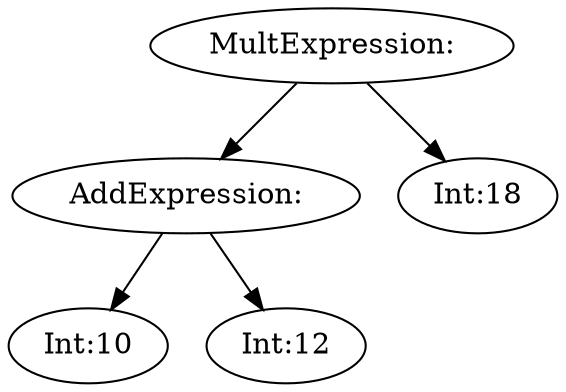 digraph {
n0 [label="MultExpression:"];
n1 [label="AddExpression:"];
n2 [label="Int:10"];
n1 -> n2
n3 [label="Int:12"];
n1 -> n3
n0 -> n1
n4 [label="Int:18"];
n0 -> n4
}
